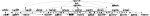 digraph G {
    dpi="1000";
    size="1,1";
    "20:ab:37:7a:62:a5" -> "01:00:5e:00:00:16" [ label="15" ];
    "dc:0c:5c:bb:bf:76" -> "01:00:5e:00:00:fb" [ label="11" ];
    "dc:0c:5c:bf:94:75" -> "ff:ff:ff:ff:ff:ff" [ label="7" ];
    "d0:03:4b:67:89:6e" -> "ff:ff:ff:ff:ff:ff" [ label="1" ];
    "dc:0c:5c:bf:94:75" -> "01:00:5e:00:00:fb" [ label="58" ];
    "d8:30:62:47:72:bd" -> "ff:ff:ff:ff:ff:ff" [ label="16" ];
    "f4:5c:89:ac:28:ad" -> "33:33:ff:fe:40:e2" [ label="7" ];
    "dc:0c:5c:bb:bf:76" -> "01:00:5e:00:00:02" [ label="6" ];
    "08:86:3b:77:99:95" -> "ff:ff:ff:ff:ff:ff" [ label="6" ];
    "08:86:3b:77:99:95" -> "01:00:5e:00:00:fb" [ label="13" ];
    "d8:30:62:47:72:bd" -> "33:33:00:00:00:fb" [ label="19" ];
    "28:a0:2b:52:33:a1" -> "01:00:5e:00:00:fb" [ label="99" ];
    "d8:30:62:47:72:bd" -> "01:00:5e:00:00:fb" [ label="22" ];
    "d8:30:62:47:72:bd" -> "08:86:3b:77:99:95" [ label="407" ];
    "d0:03:4b:67:89:6e" -> "01:00:5e:00:00:fb" [ label="28" ];
    "f4:5c:89:ac:28:ad" -> "ff:ff:ff:ff:ff:ff" [ label="50" ];
    "dc:0c:5c:bb:bf:76" -> "ff:ff:ff:ff:ff:ff" [ label="56" ];
    "28:a0:2b:52:33:a1" -> "33:33:00:00:00:02" [ label="17" ];
    "dc:0c:5c:bf:94:75" -> "33:33:00:00:00:fb" [ label="52" ];
    "20:ab:37:7a:62:a5" -> "33:33:00:00:00:16" [ label="17" ];
    "40:16:3b:af:9a:49" -> "01:00:5e:7f:ff:fa" [ label="273" ];
    "20:ab:37:7a:62:a5" -> "33:33:00:00:00:02" [ label="37" ];
    "dc:0c:5c:bb:bf:76" -> "33:33:ff:f7:c4:53" [ label="8" ];
    "20:ab:37:7a:62:a5" -> "33:33:00:00:00:fb" [ label="83" ];
    "dc:0c:5c:bf:94:75" -> "33:33:00:00:00:16" [ label="4" ];
    "dc:0c:5c:bf:94:75" -> "01:00:5e:00:00:16" [ label="4" ];
    "dc:0c:5c:bf:94:75" -> "33:33:ff:ac:28:ad" [ label="9" ];
    "20:ab:37:7a:62:a5" -> "ff:ff:ff:ff:ff:ff" [ label="3" ];
    "40:16:3b:af:9a:49" -> "33:33:ff:af:9a:49" [ label="1" ];
    "f4:5c:89:ac:28:ad" -> "33:33:00:00:00:fb" [ label="169" ];
    "00:15:99:c9:fa:1d" -> "01:00:5e:7f:ff:fa" [ label="57" ];
    "d8:30:62:47:72:bd" -> "33:33:ff:82:3d:b8" [ label="1" ];
    "b8:27:eb:a4:13:27" -> "08:86:3b:77:99:95" [ label="8" ];
    "08:86:3b:77:99:95" -> "b8:27:eb:a4:13:27" [ label="4" ];
    "74:c6:3b:0e:ab:a7" -> "01:00:5e:00:00:fb" [ label="35" ];
    "08:86:3b:77:99:95" -> "d8:30:62:47:72:bd" [ label="326" ];
    "20:ab:37:7a:62:a5" -> "01:00:5e:00:00:fb" [ label="84" ];
    "6c:ad:f8:4c:5d:0b" -> "01:00:5e:00:00:fb" [ label="5" ];
    "40:16:3b:af:9a:49" -> "01:00:5e:00:00:07" [ label="173" ];
    "dc:0c:5c:bb:bf:76" -> "33:33:00:00:00:16" [ label="18" ];
    "28:a0:2b:52:33:a1" -> "33:33:00:00:00:16" [ label="6" ];
    "b8:27:eb:a4:13:27" -> "ff:ff:ff:ff:ff:ff" [ label="4" ];
    "dc:0c:5c:bb:bf:76" -> "33:33:00:00:00:02" [ label="24" ];
    "d0:03:4b:67:89:6e" -> "33:33:00:00:00:fb" [ label="29" ];
    "dc:0c:5c:bf:94:75" -> "33:33:ff:fe:40:e2" [ label="1" ];
    "dc:0c:5c:bf:94:75" -> "33:33:00:00:00:02" [ label="10" ];
    "28:a0:2b:52:33:a1" -> "01:00:5e:00:00:02" [ label="5" ];
    "f4:5c:89:ac:28:ad" -> "01:00:5e:00:00:fb" [ label="166" ];
    "00:15:99:c9:fa:1d" -> "01:00:5e:00:00:fb" [ label="1" ];
    "08:86:3b:77:99:95" -> "33:33:00:00:00:fb" [ label="1" ];
    "40:16:3b:af:9a:49" -> "ff:ff:ff:ff:ff:ff" [ label="263" ];
    "40:16:3b:af:9a:49" -> "01:00:5e:00:00:16" [ label="2" ];
    "f4:5c:89:ac:28:ad" -> "01:00:5e:7f:ff:fa" [ label="41" ];
    "28:a0:2b:52:33:a1" -> "33:33:00:00:00:fb" [ label="92" ];
    "dc:0c:5c:bb:bf:76" -> "33:33:00:00:00:fb" [ label="4" ];
}